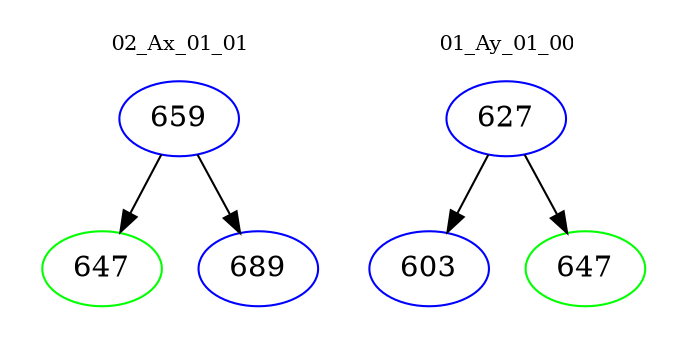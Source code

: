 digraph{
subgraph cluster_0 {
color = white
label = "02_Ax_01_01";
fontsize=10;
T0_659 [label="659", color="blue"]
T0_659 -> T0_647 [color="black"]
T0_647 [label="647", color="green"]
T0_659 -> T0_689 [color="black"]
T0_689 [label="689", color="blue"]
}
subgraph cluster_1 {
color = white
label = "01_Ay_01_00";
fontsize=10;
T1_627 [label="627", color="blue"]
T1_627 -> T1_603 [color="black"]
T1_603 [label="603", color="blue"]
T1_627 -> T1_647 [color="black"]
T1_647 [label="647", color="green"]
}
}
